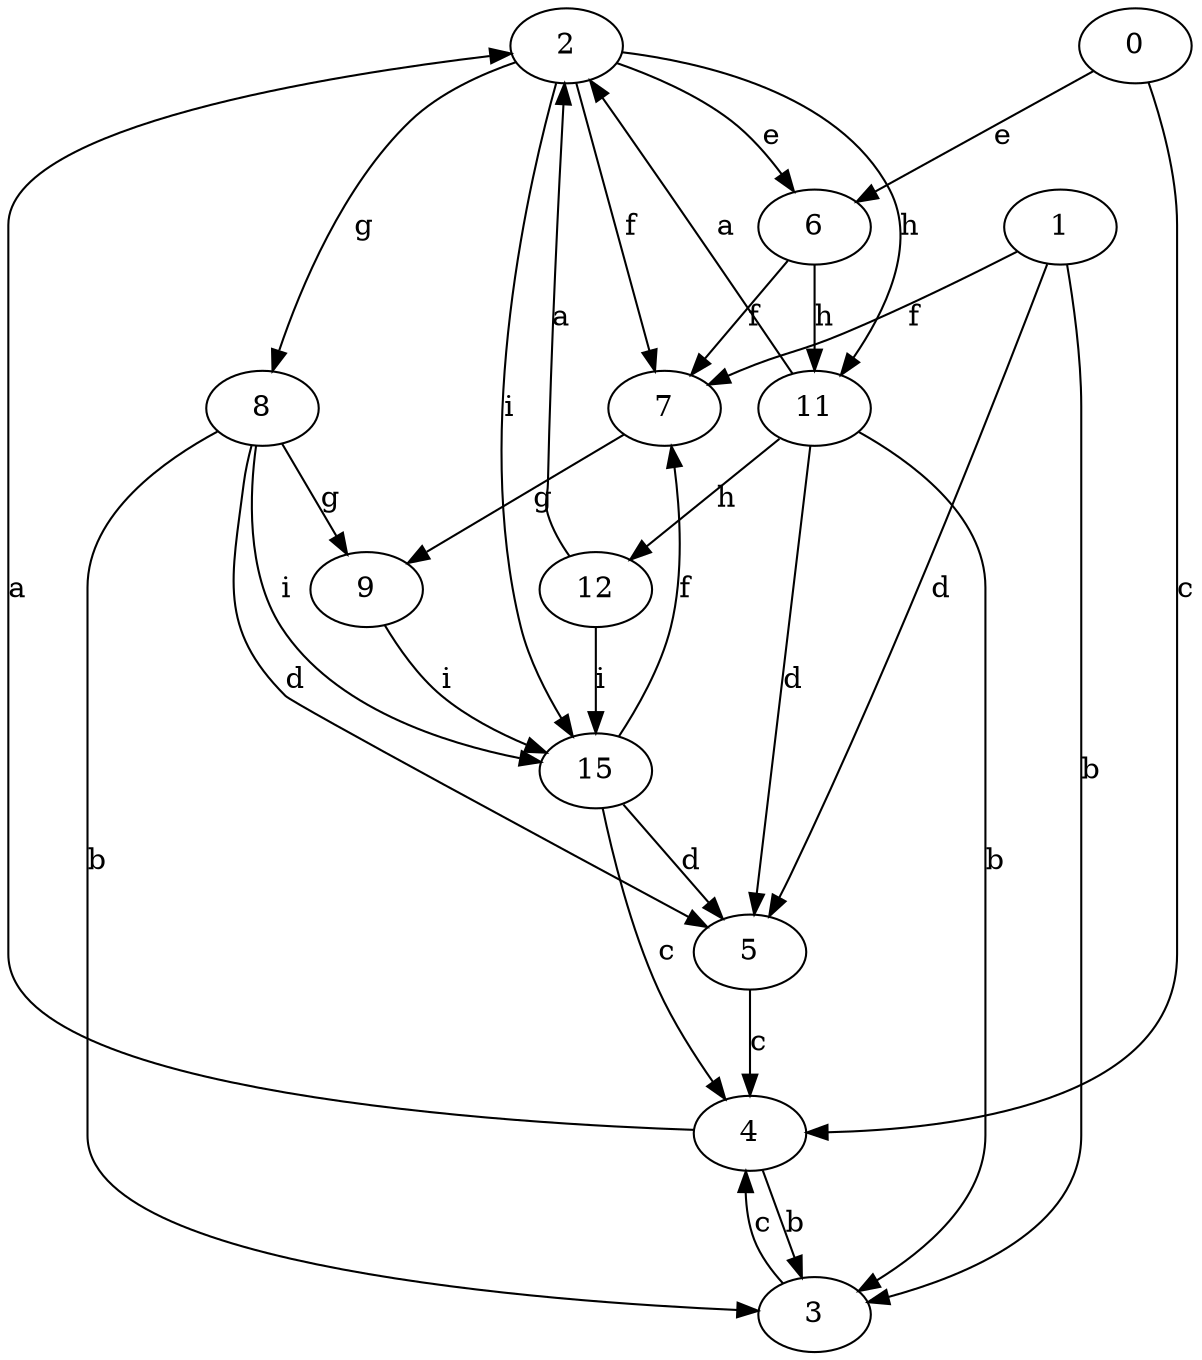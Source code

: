 strict digraph  {
2;
0;
3;
4;
5;
6;
7;
8;
1;
9;
11;
12;
15;
2 -> 6  [label=e];
2 -> 7  [label=f];
2 -> 8  [label=g];
2 -> 11  [label=h];
2 -> 15  [label=i];
0 -> 4  [label=c];
0 -> 6  [label=e];
3 -> 4  [label=c];
4 -> 2  [label=a];
4 -> 3  [label=b];
5 -> 4  [label=c];
6 -> 7  [label=f];
6 -> 11  [label=h];
7 -> 9  [label=g];
8 -> 3  [label=b];
8 -> 5  [label=d];
8 -> 9  [label=g];
8 -> 15  [label=i];
1 -> 3  [label=b];
1 -> 5  [label=d];
1 -> 7  [label=f];
9 -> 15  [label=i];
11 -> 2  [label=a];
11 -> 3  [label=b];
11 -> 5  [label=d];
11 -> 12  [label=h];
12 -> 2  [label=a];
12 -> 15  [label=i];
15 -> 4  [label=c];
15 -> 5  [label=d];
15 -> 7  [label=f];
}
